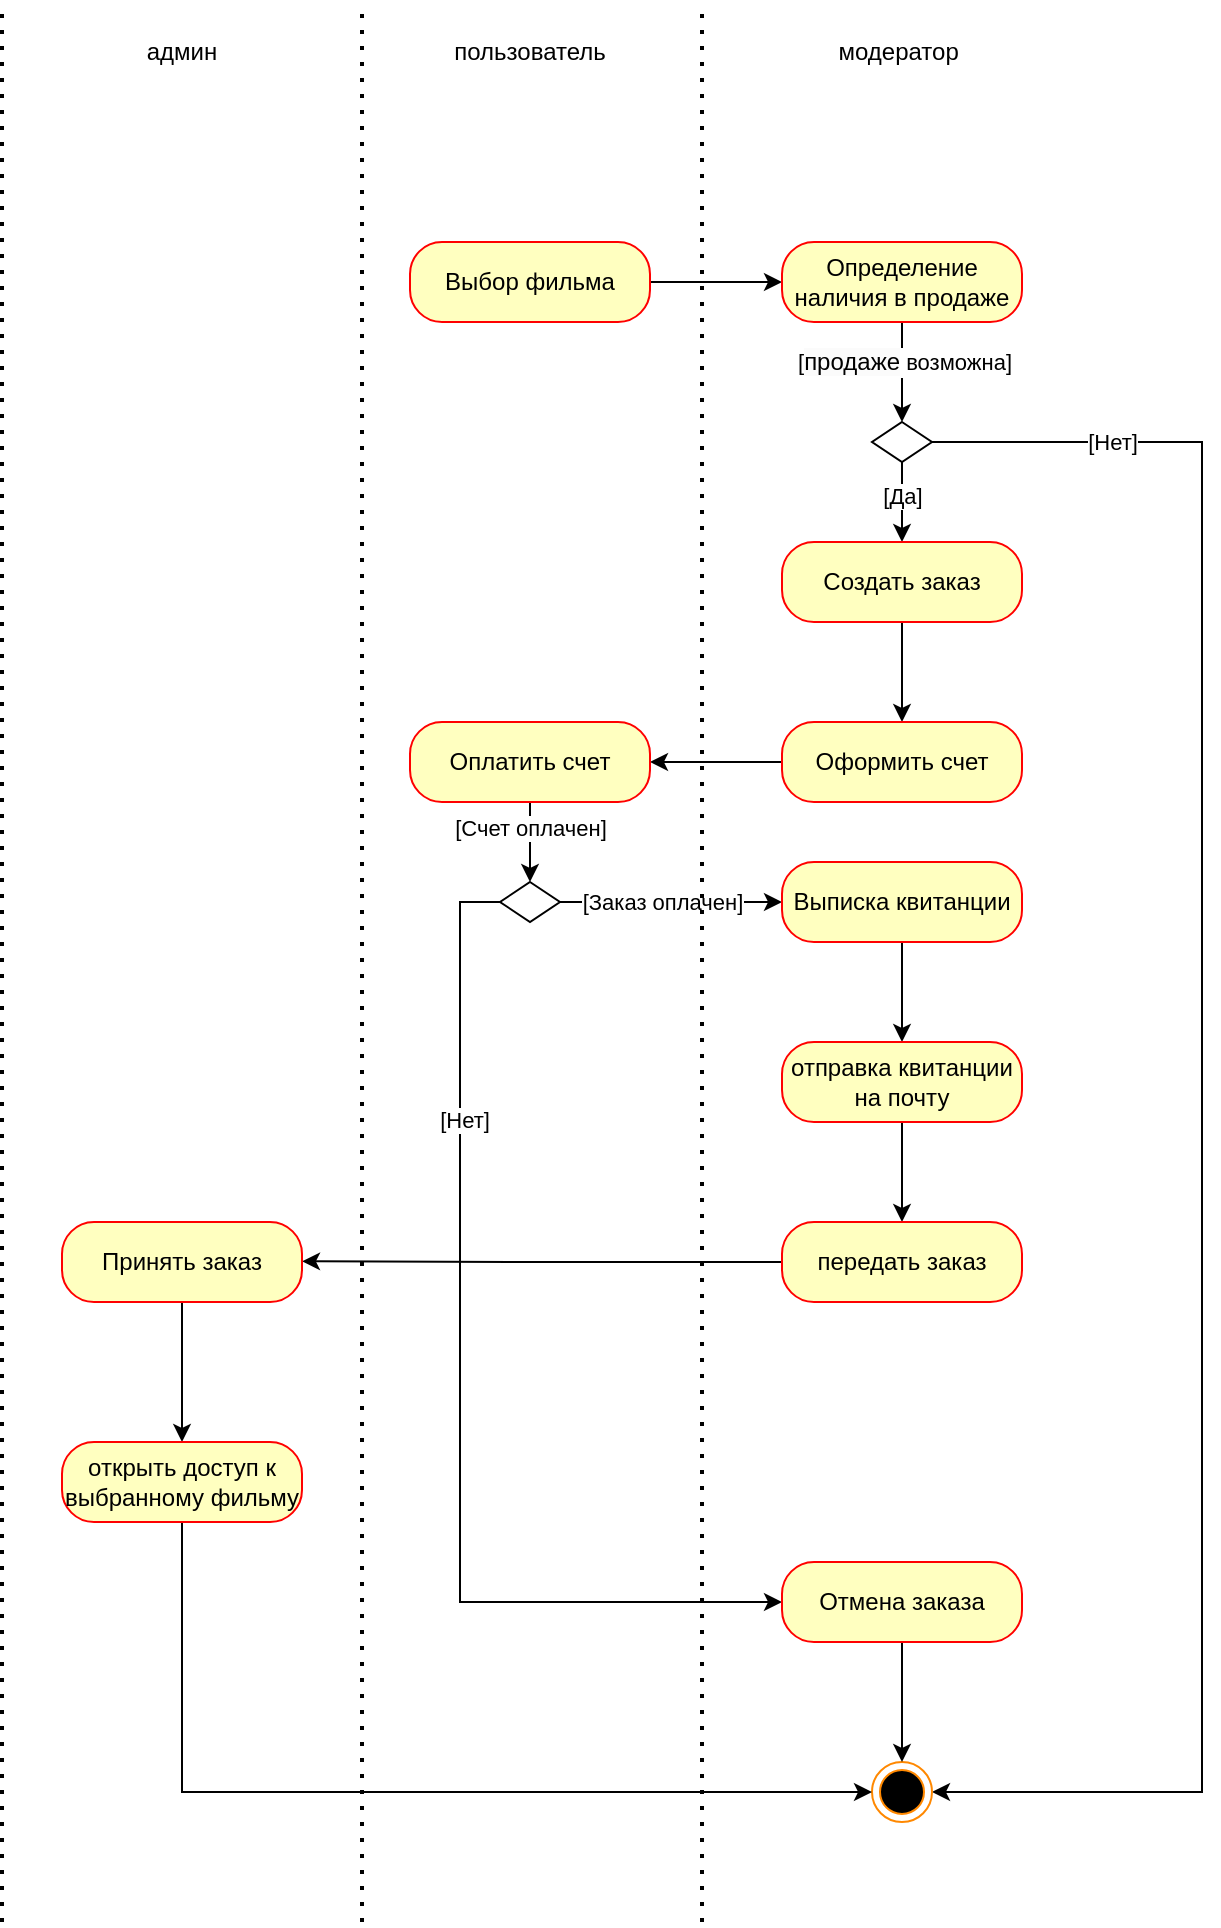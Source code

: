 <mxfile version="24.0.7" type="github">
  <diagram name="Strona-1" id="Iq1txkXJfPX7Zm2s_XGw">
    <mxGraphModel dx="1320" dy="1111" grid="1" gridSize="10" guides="1" tooltips="1" connect="1" arrows="1" fold="1" page="1" pageScale="1" pageWidth="827" pageHeight="1169" math="0" shadow="0">
      <root>
        <mxCell id="0" />
        <mxCell id="1" parent="0" />
        <mxCell id="YsjO_XKRF-M-CvrAFCbD-1" style="edgeStyle=orthogonalEdgeStyle;rounded=0;orthogonalLoop=1;jettySize=auto;html=1;exitX=1;exitY=0.5;exitDx=0;exitDy=0;entryX=0;entryY=0.5;entryDx=0;entryDy=0;" edge="1" parent="1" source="YsjO_XKRF-M-CvrAFCbD-2" target="YsjO_XKRF-M-CvrAFCbD-8">
          <mxGeometry relative="1" as="geometry" />
        </mxCell>
        <mxCell id="YsjO_XKRF-M-CvrAFCbD-2" value="Выбор фильма" style="rounded=1;whiteSpace=wrap;html=1;arcSize=40;fontColor=#000000;fillColor=#ffffc0;strokeColor=#ff0000;" vertex="1" parent="1">
          <mxGeometry x="294" y="160" width="120" height="40" as="geometry" />
        </mxCell>
        <mxCell id="YsjO_XKRF-M-CvrAFCbD-3" value="админ" style="text;html=1;align=center;verticalAlign=middle;whiteSpace=wrap;rounded=0;" vertex="1" parent="1">
          <mxGeometry x="150" y="50" width="60" height="30" as="geometry" />
        </mxCell>
        <mxCell id="YsjO_XKRF-M-CvrAFCbD-4" value="пользователь" style="text;html=1;align=center;verticalAlign=middle;whiteSpace=wrap;rounded=0;" vertex="1" parent="1">
          <mxGeometry x="324" y="50" width="60" height="30" as="geometry" />
        </mxCell>
        <mxCell id="YsjO_XKRF-M-CvrAFCbD-5" value="модератор&amp;nbsp;" style="text;html=1;align=center;verticalAlign=middle;whiteSpace=wrap;rounded=0;" vertex="1" parent="1">
          <mxGeometry x="510" y="50" width="60" height="30" as="geometry" />
        </mxCell>
        <mxCell id="YsjO_XKRF-M-CvrAFCbD-6" style="edgeStyle=orthogonalEdgeStyle;rounded=0;orthogonalLoop=1;jettySize=auto;html=1;exitX=0.5;exitY=1;exitDx=0;exitDy=0;entryX=0.5;entryY=0;entryDx=0;entryDy=0;" edge="1" parent="1" source="YsjO_XKRF-M-CvrAFCbD-8" target="YsjO_XKRF-M-CvrAFCbD-13">
          <mxGeometry relative="1" as="geometry">
            <mxPoint x="540" y="240" as="targetPoint" />
          </mxGeometry>
        </mxCell>
        <mxCell id="YsjO_XKRF-M-CvrAFCbD-7" value="[&lt;span style=&quot;font-size: 12px; text-wrap: wrap; background-color: rgb(251, 251, 251);&quot;&gt;продаже&lt;/span&gt;&amp;nbsp;возможна]" style="edgeLabel;html=1;align=center;verticalAlign=middle;resizable=0;points=[];" vertex="1" connectable="0" parent="YsjO_XKRF-M-CvrAFCbD-6">
          <mxGeometry x="-0.194" y="1" relative="1" as="geometry">
            <mxPoint as="offset" />
          </mxGeometry>
        </mxCell>
        <mxCell id="YsjO_XKRF-M-CvrAFCbD-8" value="Определение наличия в продаже" style="rounded=1;whiteSpace=wrap;html=1;arcSize=40;fontColor=#000000;fillColor=#ffffc0;strokeColor=#ff0000;" vertex="1" parent="1">
          <mxGeometry x="480" y="160" width="120" height="40" as="geometry" />
        </mxCell>
        <mxCell id="YsjO_XKRF-M-CvrAFCbD-9" style="edgeStyle=orthogonalEdgeStyle;rounded=0;orthogonalLoop=1;jettySize=auto;html=1;exitX=0.5;exitY=1;exitDx=0;exitDy=0;" edge="1" parent="1" source="YsjO_XKRF-M-CvrAFCbD-13">
          <mxGeometry relative="1" as="geometry">
            <mxPoint x="540" y="310" as="targetPoint" />
          </mxGeometry>
        </mxCell>
        <mxCell id="YsjO_XKRF-M-CvrAFCbD-10" value="[Да]" style="edgeLabel;html=1;align=center;verticalAlign=middle;resizable=0;points=[];" vertex="1" connectable="0" parent="YsjO_XKRF-M-CvrAFCbD-9">
          <mxGeometry x="-0.152" y="2" relative="1" as="geometry">
            <mxPoint x="-2" as="offset" />
          </mxGeometry>
        </mxCell>
        <mxCell id="YsjO_XKRF-M-CvrAFCbD-11" style="edgeStyle=orthogonalEdgeStyle;rounded=0;orthogonalLoop=1;jettySize=auto;html=1;exitX=1;exitY=0.5;exitDx=0;exitDy=0;entryX=1;entryY=0.5;entryDx=0;entryDy=0;" edge="1" parent="1" source="YsjO_XKRF-M-CvrAFCbD-13" target="YsjO_XKRF-M-CvrAFCbD-18">
          <mxGeometry relative="1" as="geometry">
            <mxPoint x="680" y="800" as="targetPoint" />
            <Array as="points">
              <mxPoint x="690" y="260" />
              <mxPoint x="690" y="935" />
            </Array>
          </mxGeometry>
        </mxCell>
        <mxCell id="YsjO_XKRF-M-CvrAFCbD-12" value="[Нет]" style="edgeLabel;html=1;align=center;verticalAlign=middle;resizable=0;points=[];" vertex="1" connectable="0" parent="YsjO_XKRF-M-CvrAFCbD-11">
          <mxGeometry x="-0.81" relative="1" as="geometry">
            <mxPoint as="offset" />
          </mxGeometry>
        </mxCell>
        <mxCell id="YsjO_XKRF-M-CvrAFCbD-13" value="" style="shape=rhombus;perimeter=rhombusPerimeter;whiteSpace=wrap;html=1;align=center;" vertex="1" parent="1">
          <mxGeometry x="525" y="250" width="30" height="20" as="geometry" />
        </mxCell>
        <mxCell id="YsjO_XKRF-M-CvrAFCbD-14" style="edgeStyle=orthogonalEdgeStyle;rounded=0;orthogonalLoop=1;jettySize=auto;html=1;exitX=0.5;exitY=1;exitDx=0;exitDy=0;" edge="1" parent="1" source="YsjO_XKRF-M-CvrAFCbD-15" target="YsjO_XKRF-M-CvrAFCbD-17">
          <mxGeometry relative="1" as="geometry" />
        </mxCell>
        <mxCell id="YsjO_XKRF-M-CvrAFCbD-15" value="Создать заказ" style="rounded=1;whiteSpace=wrap;html=1;arcSize=40;fontColor=#000000;fillColor=#ffffc0;strokeColor=#ff0000;" vertex="1" parent="1">
          <mxGeometry x="480" y="310" width="120" height="40" as="geometry" />
        </mxCell>
        <mxCell id="YsjO_XKRF-M-CvrAFCbD-16" style="edgeStyle=orthogonalEdgeStyle;rounded=0;orthogonalLoop=1;jettySize=auto;html=1;exitX=0;exitY=0.5;exitDx=0;exitDy=0;entryX=1;entryY=0.5;entryDx=0;entryDy=0;" edge="1" parent="1" source="YsjO_XKRF-M-CvrAFCbD-17" target="YsjO_XKRF-M-CvrAFCbD-21">
          <mxGeometry relative="1" as="geometry" />
        </mxCell>
        <mxCell id="YsjO_XKRF-M-CvrAFCbD-17" value="Оформить счет" style="rounded=1;whiteSpace=wrap;html=1;arcSize=40;fontColor=#000000;fillColor=#ffffc0;strokeColor=#ff0000;" vertex="1" parent="1">
          <mxGeometry x="480" y="400" width="120" height="40" as="geometry" />
        </mxCell>
        <mxCell id="YsjO_XKRF-M-CvrAFCbD-18" value="" style="ellipse;html=1;shape=endState;fillColor=#000000;strokeColor=#ff8800;" vertex="1" parent="1">
          <mxGeometry x="525" y="920" width="30" height="30" as="geometry" />
        </mxCell>
        <mxCell id="YsjO_XKRF-M-CvrAFCbD-19" style="edgeStyle=orthogonalEdgeStyle;rounded=0;orthogonalLoop=1;jettySize=auto;html=1;exitX=0.5;exitY=1;exitDx=0;exitDy=0;entryX=0.5;entryY=0;entryDx=0;entryDy=0;" edge="1" parent="1" source="YsjO_XKRF-M-CvrAFCbD-21" target="YsjO_XKRF-M-CvrAFCbD-26">
          <mxGeometry relative="1" as="geometry" />
        </mxCell>
        <mxCell id="YsjO_XKRF-M-CvrAFCbD-20" value="[Счет оплачен]" style="edgeLabel;html=1;align=center;verticalAlign=middle;resizable=0;points=[];" vertex="1" connectable="0" parent="YsjO_XKRF-M-CvrAFCbD-19">
          <mxGeometry x="-0.35" relative="1" as="geometry">
            <mxPoint as="offset" />
          </mxGeometry>
        </mxCell>
        <mxCell id="YsjO_XKRF-M-CvrAFCbD-21" value="Оплатить счет" style="rounded=1;whiteSpace=wrap;html=1;arcSize=40;fontColor=#000000;fillColor=#ffffc0;strokeColor=#ff0000;" vertex="1" parent="1">
          <mxGeometry x="294" y="400" width="120" height="40" as="geometry" />
        </mxCell>
        <mxCell id="YsjO_XKRF-M-CvrAFCbD-22" style="edgeStyle=orthogonalEdgeStyle;rounded=0;orthogonalLoop=1;jettySize=auto;html=1;exitX=0;exitY=0.5;exitDx=0;exitDy=0;entryX=0;entryY=0.5;entryDx=0;entryDy=0;" edge="1" parent="1" source="YsjO_XKRF-M-CvrAFCbD-26" target="YsjO_XKRF-M-CvrAFCbD-28">
          <mxGeometry relative="1" as="geometry" />
        </mxCell>
        <mxCell id="YsjO_XKRF-M-CvrAFCbD-23" value="[Нет]" style="edgeLabel;html=1;align=center;verticalAlign=middle;resizable=0;points=[];" vertex="1" connectable="0" parent="YsjO_XKRF-M-CvrAFCbD-22">
          <mxGeometry x="-0.515" y="2" relative="1" as="geometry">
            <mxPoint as="offset" />
          </mxGeometry>
        </mxCell>
        <mxCell id="YsjO_XKRF-M-CvrAFCbD-24" style="edgeStyle=orthogonalEdgeStyle;rounded=0;orthogonalLoop=1;jettySize=auto;html=1;exitX=1;exitY=0.5;exitDx=0;exitDy=0;entryX=0;entryY=0.5;entryDx=0;entryDy=0;" edge="1" parent="1" source="YsjO_XKRF-M-CvrAFCbD-26" target="YsjO_XKRF-M-CvrAFCbD-31">
          <mxGeometry relative="1" as="geometry">
            <mxPoint x="530" y="489.667" as="targetPoint" />
          </mxGeometry>
        </mxCell>
        <mxCell id="YsjO_XKRF-M-CvrAFCbD-25" value="[Заказ оплачен]" style="edgeLabel;html=1;align=center;verticalAlign=middle;resizable=0;points=[];" vertex="1" connectable="0" parent="YsjO_XKRF-M-CvrAFCbD-24">
          <mxGeometry x="-0.315" y="-1" relative="1" as="geometry">
            <mxPoint x="13" y="-1" as="offset" />
          </mxGeometry>
        </mxCell>
        <mxCell id="YsjO_XKRF-M-CvrAFCbD-26" value="" style="shape=rhombus;perimeter=rhombusPerimeter;whiteSpace=wrap;html=1;align=center;" vertex="1" parent="1">
          <mxGeometry x="339" y="480" width="30" height="20" as="geometry" />
        </mxCell>
        <mxCell id="YsjO_XKRF-M-CvrAFCbD-27" style="edgeStyle=orthogonalEdgeStyle;rounded=0;orthogonalLoop=1;jettySize=auto;html=1;exitX=0.5;exitY=1;exitDx=0;exitDy=0;" edge="1" parent="1" source="YsjO_XKRF-M-CvrAFCbD-28" target="YsjO_XKRF-M-CvrAFCbD-18">
          <mxGeometry relative="1" as="geometry" />
        </mxCell>
        <mxCell id="YsjO_XKRF-M-CvrAFCbD-28" value="Отмена заказа" style="rounded=1;whiteSpace=wrap;html=1;arcSize=40;fontColor=#000000;fillColor=#ffffc0;strokeColor=#ff0000;" vertex="1" parent="1">
          <mxGeometry x="480" y="820" width="120" height="40" as="geometry" />
        </mxCell>
        <mxCell id="YsjO_XKRF-M-CvrAFCbD-29" style="edgeStyle=orthogonalEdgeStyle;rounded=0;orthogonalLoop=1;jettySize=auto;html=1;exitX=0.5;exitY=1;exitDx=0;exitDy=0;" edge="1" parent="1" source="YsjO_XKRF-M-CvrAFCbD-5" target="YsjO_XKRF-M-CvrAFCbD-5">
          <mxGeometry relative="1" as="geometry" />
        </mxCell>
        <mxCell id="YsjO_XKRF-M-CvrAFCbD-30" style="edgeStyle=orthogonalEdgeStyle;rounded=0;orthogonalLoop=1;jettySize=auto;html=1;exitX=0.5;exitY=1;exitDx=0;exitDy=0;" edge="1" parent="1" source="YsjO_XKRF-M-CvrAFCbD-31">
          <mxGeometry relative="1" as="geometry">
            <mxPoint x="540" y="560" as="targetPoint" />
          </mxGeometry>
        </mxCell>
        <mxCell id="YsjO_XKRF-M-CvrAFCbD-31" value="Выписка квитанции" style="rounded=1;whiteSpace=wrap;html=1;arcSize=40;fontColor=#000000;fillColor=#ffffc0;strokeColor=#ff0000;" vertex="1" parent="1">
          <mxGeometry x="480" y="470" width="120" height="40" as="geometry" />
        </mxCell>
        <mxCell id="YsjO_XKRF-M-CvrAFCbD-32" style="edgeStyle=orthogonalEdgeStyle;rounded=0;orthogonalLoop=1;jettySize=auto;html=1;exitX=0.5;exitY=1;exitDx=0;exitDy=0;entryX=0.5;entryY=0;entryDx=0;entryDy=0;" edge="1" parent="1" source="YsjO_XKRF-M-CvrAFCbD-33" target="YsjO_XKRF-M-CvrAFCbD-35">
          <mxGeometry relative="1" as="geometry" />
        </mxCell>
        <mxCell id="YsjO_XKRF-M-CvrAFCbD-33" value="отправка квитанции&lt;div&gt;на почту&lt;/div&gt;" style="rounded=1;whiteSpace=wrap;html=1;arcSize=40;fontColor=#000000;fillColor=#ffffc0;strokeColor=#ff0000;" vertex="1" parent="1">
          <mxGeometry x="480" y="560" width="120" height="40" as="geometry" />
        </mxCell>
        <mxCell id="YsjO_XKRF-M-CvrAFCbD-34" style="edgeStyle=orthogonalEdgeStyle;rounded=0;orthogonalLoop=1;jettySize=auto;html=1;exitX=0;exitY=0.5;exitDx=0;exitDy=0;" edge="1" parent="1" source="YsjO_XKRF-M-CvrAFCbD-35">
          <mxGeometry relative="1" as="geometry">
            <mxPoint x="240" y="669.667" as="targetPoint" />
          </mxGeometry>
        </mxCell>
        <mxCell id="YsjO_XKRF-M-CvrAFCbD-35" value="передать заказ" style="rounded=1;whiteSpace=wrap;html=1;arcSize=40;fontColor=#000000;fillColor=#ffffc0;strokeColor=#ff0000;" vertex="1" parent="1">
          <mxGeometry x="480" y="650" width="120" height="40" as="geometry" />
        </mxCell>
        <mxCell id="YsjO_XKRF-M-CvrAFCbD-36" style="edgeStyle=orthogonalEdgeStyle;rounded=0;orthogonalLoop=1;jettySize=auto;html=1;exitX=0.5;exitY=1;exitDx=0;exitDy=0;" edge="1" parent="1" source="YsjO_XKRF-M-CvrAFCbD-37">
          <mxGeometry relative="1" as="geometry">
            <mxPoint x="180" y="760" as="targetPoint" />
          </mxGeometry>
        </mxCell>
        <mxCell id="YsjO_XKRF-M-CvrAFCbD-37" value="Принять заказ" style="rounded=1;whiteSpace=wrap;html=1;arcSize=40;fontColor=#000000;fillColor=#ffffc0;strokeColor=#ff0000;" vertex="1" parent="1">
          <mxGeometry x="120" y="650" width="120" height="40" as="geometry" />
        </mxCell>
        <mxCell id="YsjO_XKRF-M-CvrAFCbD-38" style="edgeStyle=orthogonalEdgeStyle;rounded=0;orthogonalLoop=1;jettySize=auto;html=1;exitX=0.5;exitY=1;exitDx=0;exitDy=0;entryX=0;entryY=0.5;entryDx=0;entryDy=0;" edge="1" parent="1" source="YsjO_XKRF-M-CvrAFCbD-39" target="YsjO_XKRF-M-CvrAFCbD-18">
          <mxGeometry relative="1" as="geometry" />
        </mxCell>
        <mxCell id="YsjO_XKRF-M-CvrAFCbD-39" value="открыть доступ к выбранному фильму" style="rounded=1;whiteSpace=wrap;html=1;arcSize=40;fontColor=#000000;fillColor=#ffffc0;strokeColor=#ff0000;" vertex="1" parent="1">
          <mxGeometry x="120" y="760" width="120" height="40" as="geometry" />
        </mxCell>
        <mxCell id="YsjO_XKRF-M-CvrAFCbD-40" value="" style="endArrow=none;dashed=1;html=1;dashPattern=1 3;strokeWidth=2;rounded=0;" edge="1" parent="1">
          <mxGeometry width="50" height="50" relative="1" as="geometry">
            <mxPoint x="440" y="1000" as="sourcePoint" />
            <mxPoint x="440" y="40" as="targetPoint" />
          </mxGeometry>
        </mxCell>
        <mxCell id="YsjO_XKRF-M-CvrAFCbD-41" value="" style="endArrow=none;dashed=1;html=1;dashPattern=1 3;strokeWidth=2;rounded=0;" edge="1" parent="1">
          <mxGeometry width="50" height="50" relative="1" as="geometry">
            <mxPoint x="270" y="1000" as="sourcePoint" />
            <mxPoint x="270" y="40" as="targetPoint" />
          </mxGeometry>
        </mxCell>
        <mxCell id="YsjO_XKRF-M-CvrAFCbD-42" value="" style="endArrow=none;dashed=1;html=1;dashPattern=1 3;strokeWidth=2;rounded=0;" edge="1" parent="1">
          <mxGeometry width="50" height="50" relative="1" as="geometry">
            <mxPoint x="90" y="1000" as="sourcePoint" />
            <mxPoint x="90" y="40" as="targetPoint" />
          </mxGeometry>
        </mxCell>
      </root>
    </mxGraphModel>
  </diagram>
</mxfile>
